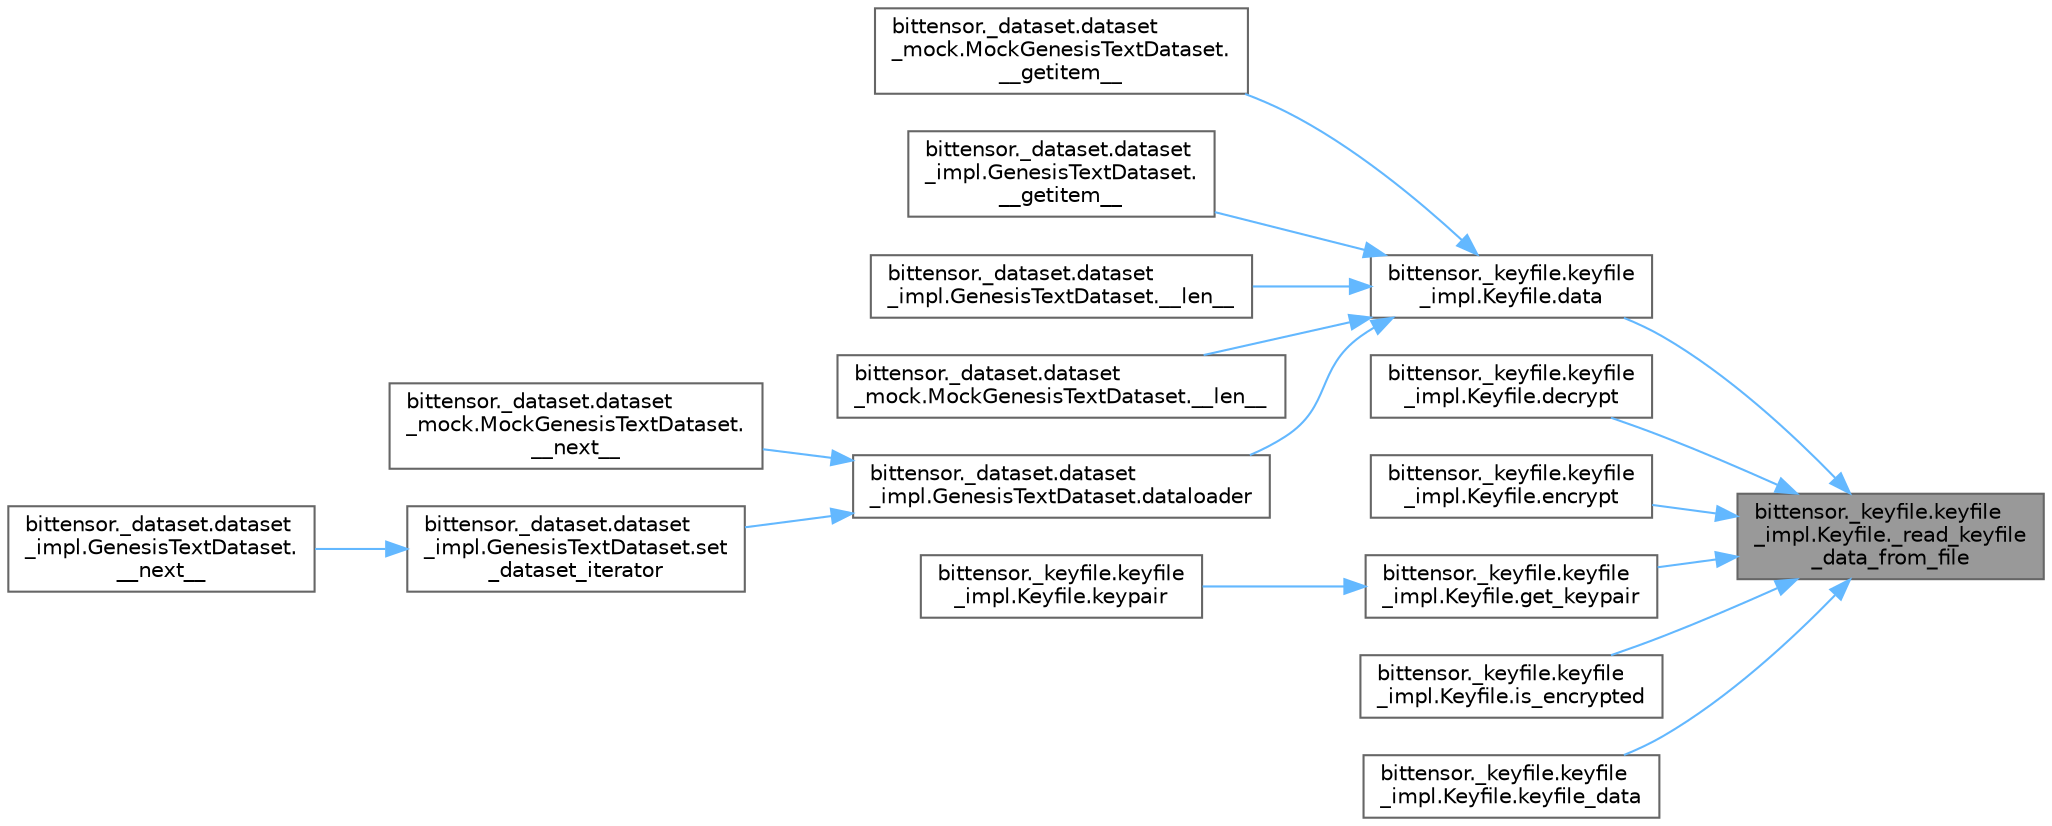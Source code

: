 digraph "bittensor._keyfile.keyfile_impl.Keyfile._read_keyfile_data_from_file"
{
 // LATEX_PDF_SIZE
  bgcolor="transparent";
  edge [fontname=Helvetica,fontsize=10,labelfontname=Helvetica,labelfontsize=10];
  node [fontname=Helvetica,fontsize=10,shape=box,height=0.2,width=0.4];
  rankdir="RL";
  Node1 [label="bittensor._keyfile.keyfile\l_impl.Keyfile._read_keyfile\l_data_from_file",height=0.2,width=0.4,color="gray40", fillcolor="grey60", style="filled", fontcolor="black",tooltip=" "];
  Node1 -> Node2 [dir="back",color="steelblue1",style="solid"];
  Node2 [label="bittensor._keyfile.keyfile\l_impl.Keyfile.data",height=0.2,width=0.4,color="grey40", fillcolor="white", style="filled",URL="$classbittensor_1_1__keyfile_1_1keyfile__impl_1_1_keyfile.html#adef2640c132af5c43448d3da467b7ab3",tooltip=" "];
  Node2 -> Node3 [dir="back",color="steelblue1",style="solid"];
  Node3 [label="bittensor._dataset.dataset\l_mock.MockGenesisTextDataset.\l__getitem__",height=0.2,width=0.4,color="grey40", fillcolor="white", style="filled",URL="$classbittensor_1_1__dataset_1_1dataset__mock_1_1_mock_genesis_text_dataset.html#adcc20e51c20c9698c140469b09655db5",tooltip=" "];
  Node2 -> Node4 [dir="back",color="steelblue1",style="solid"];
  Node4 [label="bittensor._dataset.dataset\l_impl.GenesisTextDataset.\l__getitem__",height=0.2,width=0.4,color="grey40", fillcolor="white", style="filled",URL="$classbittensor_1_1__dataset_1_1dataset__impl_1_1_genesis_text_dataset.html#a559f292561fa11de57d4f5c8b0cc8d67",tooltip=" "];
  Node2 -> Node5 [dir="back",color="steelblue1",style="solid"];
  Node5 [label="bittensor._dataset.dataset\l_impl.GenesisTextDataset.__len__",height=0.2,width=0.4,color="grey40", fillcolor="white", style="filled",URL="$classbittensor_1_1__dataset_1_1dataset__impl_1_1_genesis_text_dataset.html#aea845490db793c1d2bab3212e9dc2068",tooltip=" "];
  Node2 -> Node6 [dir="back",color="steelblue1",style="solid"];
  Node6 [label="bittensor._dataset.dataset\l_mock.MockGenesisTextDataset.__len__",height=0.2,width=0.4,color="grey40", fillcolor="white", style="filled",URL="$classbittensor_1_1__dataset_1_1dataset__mock_1_1_mock_genesis_text_dataset.html#a38c1ef29ee25c9c535bb87dd03f58aec",tooltip=" "];
  Node2 -> Node7 [dir="back",color="steelblue1",style="solid"];
  Node7 [label="bittensor._dataset.dataset\l_impl.GenesisTextDataset.dataloader",height=0.2,width=0.4,color="grey40", fillcolor="white", style="filled",URL="$classbittensor_1_1__dataset_1_1dataset__impl_1_1_genesis_text_dataset.html#a1c63db6af8af3d632f30583123f6b48b",tooltip=" "];
  Node7 -> Node8 [dir="back",color="steelblue1",style="solid"];
  Node8 [label="bittensor._dataset.dataset\l_mock.MockGenesisTextDataset.\l__next__",height=0.2,width=0.4,color="grey40", fillcolor="white", style="filled",URL="$classbittensor_1_1__dataset_1_1dataset__mock_1_1_mock_genesis_text_dataset.html#ade55894c4d45f78dcf75c44448c85e50",tooltip=" "];
  Node7 -> Node9 [dir="back",color="steelblue1",style="solid"];
  Node9 [label="bittensor._dataset.dataset\l_impl.GenesisTextDataset.set\l_dataset_iterator",height=0.2,width=0.4,color="grey40", fillcolor="white", style="filled",URL="$classbittensor_1_1__dataset_1_1dataset__impl_1_1_genesis_text_dataset.html#ac57d432cdd0ca00255f87dacae40a2b1",tooltip=" "];
  Node9 -> Node10 [dir="back",color="steelblue1",style="solid"];
  Node10 [label="bittensor._dataset.dataset\l_impl.GenesisTextDataset.\l__next__",height=0.2,width=0.4,color="grey40", fillcolor="white", style="filled",URL="$classbittensor_1_1__dataset_1_1dataset__impl_1_1_genesis_text_dataset.html#a0b33886b2a6a7a8fa5738fc38f9ac91a",tooltip=" "];
  Node1 -> Node11 [dir="back",color="steelblue1",style="solid"];
  Node11 [label="bittensor._keyfile.keyfile\l_impl.Keyfile.decrypt",height=0.2,width=0.4,color="grey40", fillcolor="white", style="filled",URL="$classbittensor_1_1__keyfile_1_1keyfile__impl_1_1_keyfile.html#aa68fcf205c5234ad1725d8fd41264e28",tooltip=" "];
  Node1 -> Node12 [dir="back",color="steelblue1",style="solid"];
  Node12 [label="bittensor._keyfile.keyfile\l_impl.Keyfile.encrypt",height=0.2,width=0.4,color="grey40", fillcolor="white", style="filled",URL="$classbittensor_1_1__keyfile_1_1keyfile__impl_1_1_keyfile.html#ad4292d86cd05d09f46bb148c4e1a135a",tooltip=" "];
  Node1 -> Node13 [dir="back",color="steelblue1",style="solid"];
  Node13 [label="bittensor._keyfile.keyfile\l_impl.Keyfile.get_keypair",height=0.2,width=0.4,color="grey40", fillcolor="white", style="filled",URL="$classbittensor_1_1__keyfile_1_1keyfile__impl_1_1_keyfile.html#af5b9f07e88fc0dbc9fc94e2e97490c6e",tooltip=" "];
  Node13 -> Node14 [dir="back",color="steelblue1",style="solid"];
  Node14 [label="bittensor._keyfile.keyfile\l_impl.Keyfile.keypair",height=0.2,width=0.4,color="grey40", fillcolor="white", style="filled",URL="$classbittensor_1_1__keyfile_1_1keyfile__impl_1_1_keyfile.html#abf9c1149326695e827f98e65635ccc1c",tooltip=" "];
  Node1 -> Node15 [dir="back",color="steelblue1",style="solid"];
  Node15 [label="bittensor._keyfile.keyfile\l_impl.Keyfile.is_encrypted",height=0.2,width=0.4,color="grey40", fillcolor="white", style="filled",URL="$classbittensor_1_1__keyfile_1_1keyfile__impl_1_1_keyfile.html#ad413bbc7faf38a71a436099fa98673ec",tooltip=" "];
  Node1 -> Node16 [dir="back",color="steelblue1",style="solid"];
  Node16 [label="bittensor._keyfile.keyfile\l_impl.Keyfile.keyfile_data",height=0.2,width=0.4,color="grey40", fillcolor="white", style="filled",URL="$classbittensor_1_1__keyfile_1_1keyfile__impl_1_1_keyfile.html#a960494a52126409f55eea00f0cf30f0f",tooltip=" "];
}
